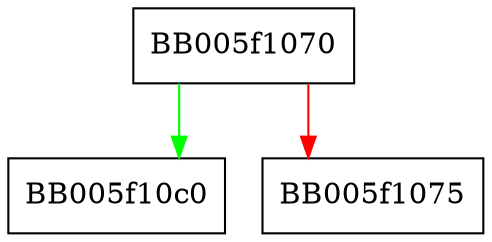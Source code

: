 digraph WPACKET_init {
  node [shape="box"];
  graph [splines=ortho];
  BB005f1070 -> BB005f10c0 [color="green"];
  BB005f1070 -> BB005f1075 [color="red"];
}